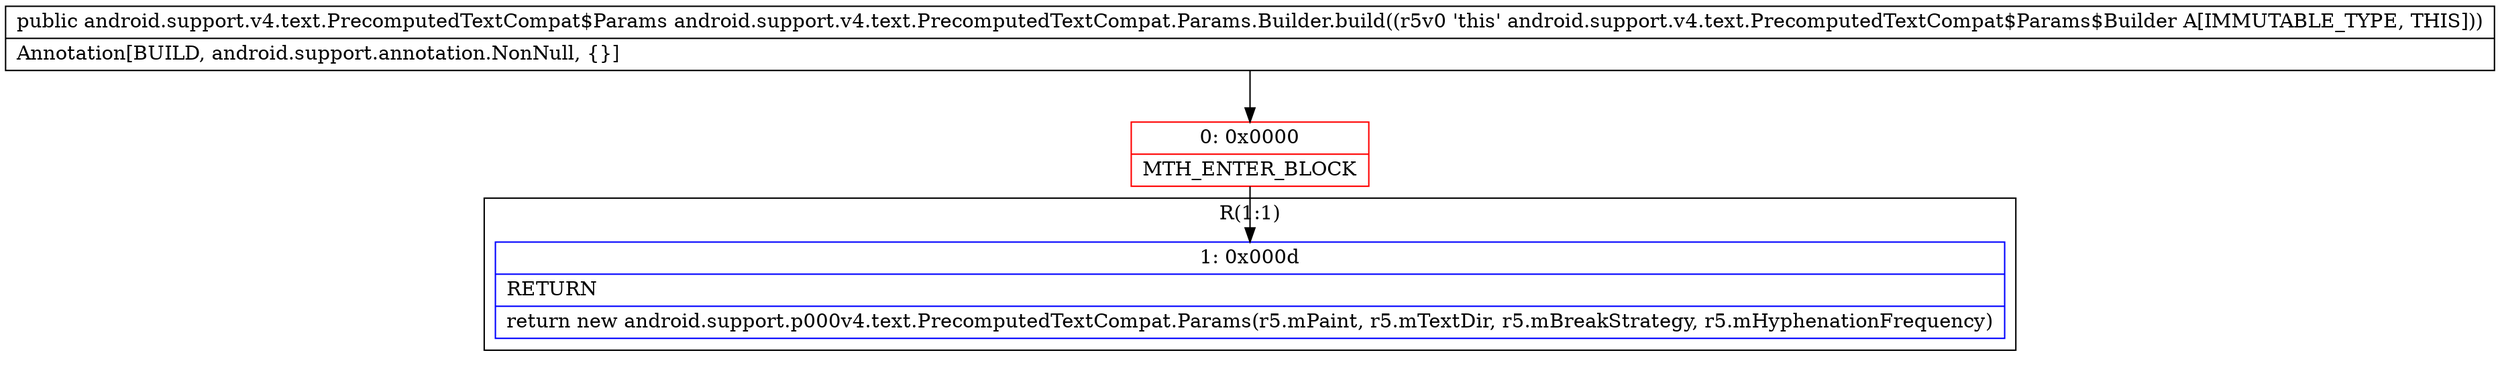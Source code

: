 digraph "CFG forandroid.support.v4.text.PrecomputedTextCompat.Params.Builder.build()Landroid\/support\/v4\/text\/PrecomputedTextCompat$Params;" {
subgraph cluster_Region_482989235 {
label = "R(1:1)";
node [shape=record,color=blue];
Node_1 [shape=record,label="{1\:\ 0x000d|RETURN\l|return new android.support.p000v4.text.PrecomputedTextCompat.Params(r5.mPaint, r5.mTextDir, r5.mBreakStrategy, r5.mHyphenationFrequency)\l}"];
}
Node_0 [shape=record,color=red,label="{0\:\ 0x0000|MTH_ENTER_BLOCK\l}"];
MethodNode[shape=record,label="{public android.support.v4.text.PrecomputedTextCompat$Params android.support.v4.text.PrecomputedTextCompat.Params.Builder.build((r5v0 'this' android.support.v4.text.PrecomputedTextCompat$Params$Builder A[IMMUTABLE_TYPE, THIS]))  | Annotation[BUILD, android.support.annotation.NonNull, \{\}]\l}"];
MethodNode -> Node_0;
Node_0 -> Node_1;
}

